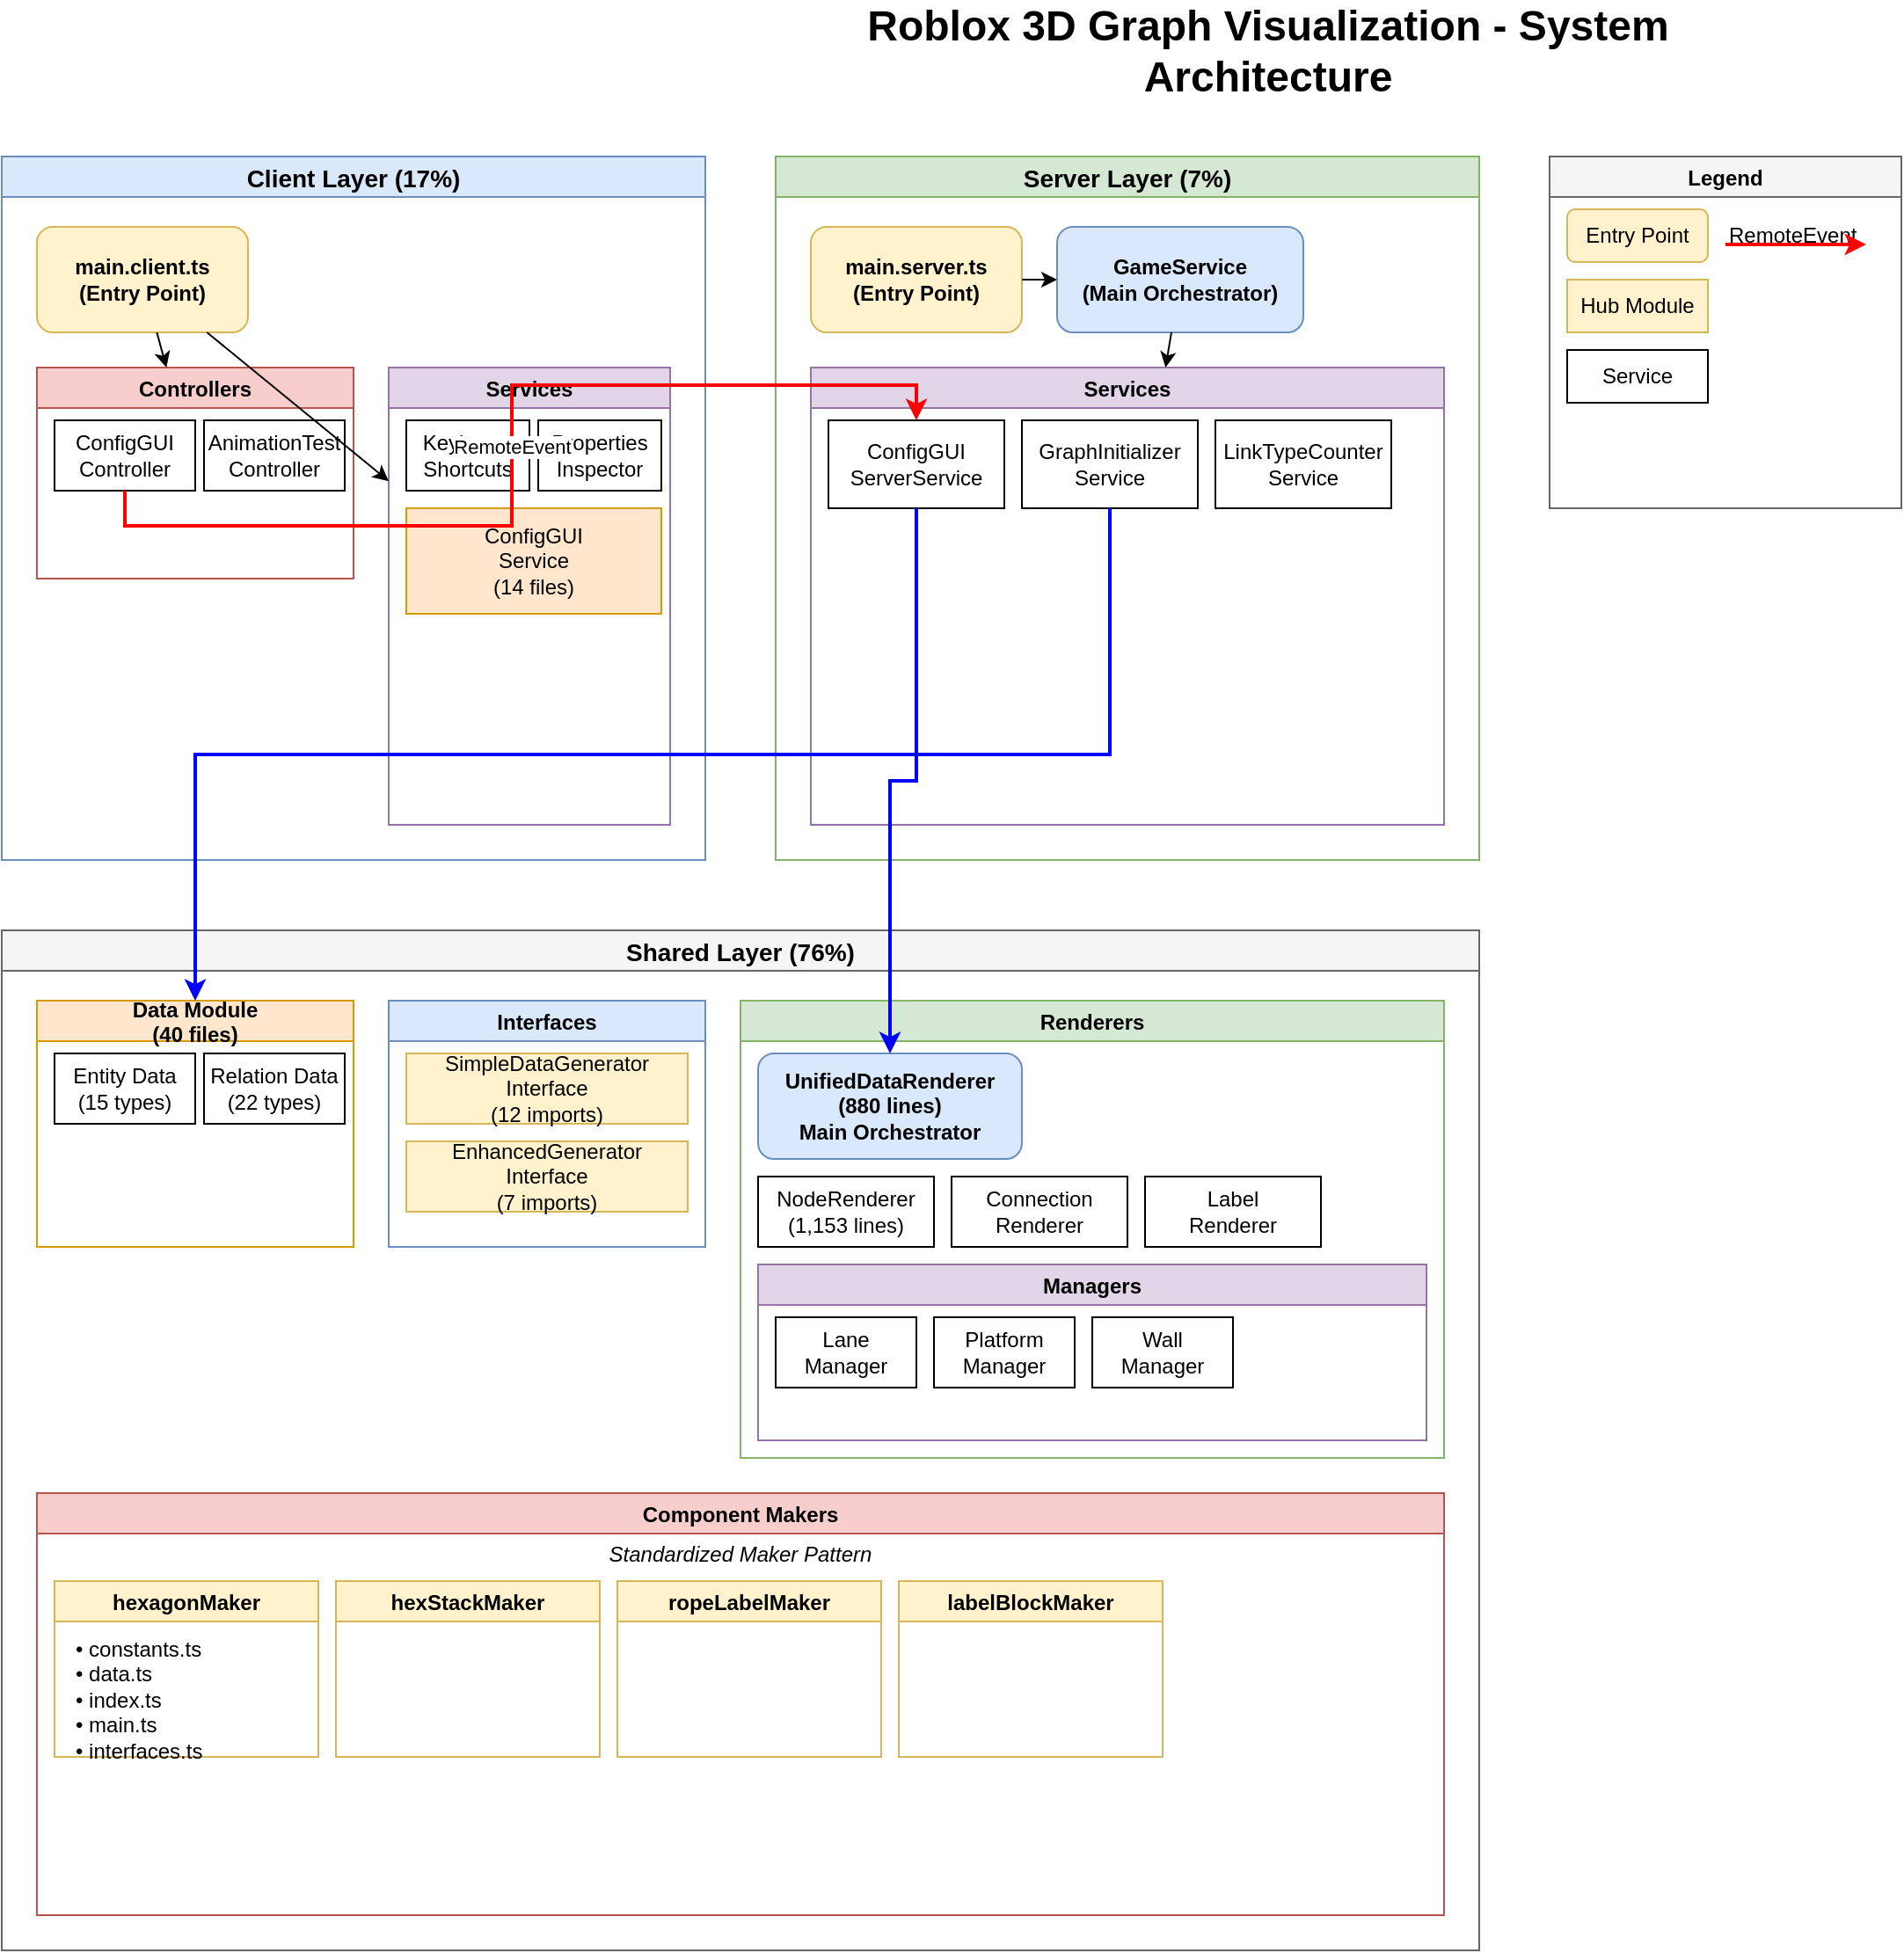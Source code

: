 <?xml version="1.0" encoding="UTF-8"?>
<mxfile version="24.0.0" type="device">
  <diagram name="Project Architecture" id="project-architecture">
    <mxGraphModel dx="1426" dy="794" grid="1" gridSize="10" guides="1" tooltips="1" connect="1" arrows="1" fold="1" page="1" pageScale="1" pageWidth="1654" pageHeight="1169" math="0" shadow="0">
      <root>
        <mxCell id="0" />
        <mxCell id="1" parent="0" />
        
        <!-- Title -->
        <mxCell id="title" value="Roblox 3D Graph Visualization - System Architecture" style="text;html=1;strokeColor=none;fillColor=none;align=center;verticalAlign=middle;whiteSpace=wrap;rounded=0;fontSize=24;fontStyle=1" vertex="1" parent="1">
          <mxGeometry x="500" y="20" width="600" height="40" as="geometry" />
        </mxCell>
        
        <!-- Client Layer -->
        <mxCell id="client-layer" value="Client Layer (17%)" style="swimlane;fillColor=#dae8fc;strokeColor=#6c8ebf;fontSize=14;fontStyle=1" vertex="1" parent="1">
          <mxGeometry x="80" y="100" width="400" height="400" as="geometry" />
        </mxCell>
        
        <mxCell id="main-client" value="main.client.ts&#xa;(Entry Point)" style="rounded=1;whiteSpace=wrap;html=1;fillColor=#fff2cc;strokeColor=#d6b656;fontStyle=1" vertex="1" parent="client-layer">
          <mxGeometry x="20" y="40" width="120" height="60" as="geometry" />
        </mxCell>
        
        <mxCell id="controllers" value="Controllers" style="swimlane;fillColor=#f8cecc;strokeColor=#b85450;" vertex="1" parent="client-layer">
          <mxGeometry x="20" y="120" width="180" height="120" as="geometry" />
        </mxCell>
        
        <mxCell id="config-gui" value="ConfigGUI&#xa;Controller" style="rounded=0;whiteSpace=wrap;html=1;" vertex="1" parent="controllers">
          <mxGeometry x="10" y="30" width="80" height="40" as="geometry" />
        </mxCell>
        
        <mxCell id="animation-gui" value="AnimationTest&#xa;Controller" style="rounded=0;whiteSpace=wrap;html=1;" vertex="1" parent="controllers">
          <mxGeometry x="95" y="30" width="80" height="40" as="geometry" />
        </mxCell>
        
        <mxCell id="services-client" value="Services" style="swimlane;fillColor=#e1d5e7;strokeColor=#9673a6;" vertex="1" parent="client-layer">
          <mxGeometry x="220" y="120" width="160" height="260" as="geometry" />
        </mxCell>
        
        <mxCell id="keyboard-service" value="Keyboard&#xa;Shortcuts" style="rounded=0;whiteSpace=wrap;html=1;" vertex="1" parent="services-client">
          <mxGeometry x="10" y="30" width="70" height="40" as="geometry" />
        </mxCell>
        
        <mxCell id="properties-inspector" value="Properties&#xa;Inspector" style="rounded=0;whiteSpace=wrap;html=1;" vertex="1" parent="services-client">
          <mxGeometry x="85" y="30" width="70" height="40" as="geometry" />
        </mxCell>
        
        <mxCell id="config-gui-service" value="ConfigGUI&#xa;Service&#xa;(14 files)" style="rounded=0;whiteSpace=wrap;html=1;fillColor=#ffe6cc;strokeColor=#d79b00;" vertex="1" parent="services-client">
          <mxGeometry x="10" y="80" width="145" height="60" as="geometry" />
        </mxCell>
        
        <!-- Server Layer -->
        <mxCell id="server-layer" value="Server Layer (7%)" style="swimlane;fillColor=#d5e8d4;strokeColor=#82b366;fontSize=14;fontStyle=1" vertex="1" parent="1">
          <mxGeometry x="520" y="100" width="400" height="400" as="geometry" />
        </mxCell>
        
        <mxCell id="main-server" value="main.server.ts&#xa;(Entry Point)" style="rounded=1;whiteSpace=wrap;html=1;fillColor=#fff2cc;strokeColor=#d6b656;fontStyle=1" vertex="1" parent="server-layer">
          <mxGeometry x="20" y="40" width="120" height="60" as="geometry" />
        </mxCell>
        
        <mxCell id="game-service" value="GameService&#xa;(Main Orchestrator)" style="rounded=1;whiteSpace=wrap;html=1;fillColor=#dae8fc;strokeColor=#6c8ebf;fontStyle=1" vertex="1" parent="server-layer">
          <mxGeometry x="160" y="40" width="140" height="60" as="geometry" />
        </mxCell>
        
        <mxCell id="server-services" value="Services" style="swimlane;fillColor=#e1d5e7;strokeColor=#9673a6;" vertex="1" parent="server-layer">
          <mxGeometry x="20" y="120" width="360" height="260" as="geometry" />
        </mxCell>
        
        <mxCell id="config-server" value="ConfigGUI&#xa;ServerService" style="rounded=0;whiteSpace=wrap;html=1;" vertex="1" parent="server-services">
          <mxGeometry x="10" y="30" width="100" height="50" as="geometry" />
        </mxCell>
        
        <mxCell id="graph-init" value="GraphInitializer&#xa;Service" style="rounded=0;whiteSpace=wrap;html=1;" vertex="1" parent="server-services">
          <mxGeometry x="120" y="30" width="100" height="50" as="geometry" />
        </mxCell>
        
        <mxCell id="link-counter" value="LinkTypeCounter&#xa;Service" style="rounded=0;whiteSpace=wrap;html=1;" vertex="1" parent="server-services">
          <mxGeometry x="230" y="30" width="100" height="50" as="geometry" />
        </mxCell>
        
        <!-- Shared Layer -->
        <mxCell id="shared-layer" value="Shared Layer (76%)" style="swimlane;fillColor=#f5f5f5;strokeColor=#666666;fontSize=14;fontStyle=1" vertex="1" parent="1">
          <mxGeometry x="80" y="540" width="840" height="580" as="geometry" />
        </mxCell>
        
        <mxCell id="data-module" value="Data Module&#xa;(40 files)" style="swimlane;fillColor=#ffe6cc;strokeColor=#d79b00;" vertex="1" parent="shared-layer">
          <mxGeometry x="20" y="40" width="180" height="140" as="geometry" />
        </mxCell>
        
        <mxCell id="entity-data" value="Entity Data&#xa;(15 types)" style="rounded=0;whiteSpace=wrap;html=1;" vertex="1" parent="data-module">
          <mxGeometry x="10" y="30" width="80" height="40" as="geometry" />
        </mxCell>
        
        <mxCell id="relation-data" value="Relation Data&#xa;(22 types)" style="rounded=0;whiteSpace=wrap;html=1;" vertex="1" parent="data-module">
          <mxGeometry x="95" y="30" width="80" height="40" as="geometry" />
        </mxCell>
        
        <mxCell id="interfaces-module" value="Interfaces" style="swimlane;fillColor=#dae8fc;strokeColor=#6c8ebf;" vertex="1" parent="shared-layer">
          <mxGeometry x="220" y="40" width="180" height="140" as="geometry" />
        </mxCell>
        
        <mxCell id="simple-interface" value="SimpleDataGenerator&#xa;Interface&#xa;(12 imports)" style="rounded=0;whiteSpace=wrap;html=1;fillColor=#fff2cc;strokeColor=#d6b656;" vertex="1" parent="interfaces-module">
          <mxGeometry x="10" y="30" width="160" height="40" as="geometry" />
        </mxCell>
        
        <mxCell id="enhanced-interface" value="EnhancedGenerator&#xa;Interface&#xa;(7 imports)" style="rounded=0;whiteSpace=wrap;html=1;fillColor=#fff2cc;strokeColor=#d6b656;" vertex="1" parent="interfaces-module">
          <mxGeometry x="10" y="80" width="160" height="40" as="geometry" />
        </mxCell>
        
        <mxCell id="renderers-module" value="Renderers" style="swimlane;fillColor=#d5e8d4;strokeColor=#82b366;" vertex="1" parent="shared-layer">
          <mxGeometry x="420" y="40" width="400" height="260" as="geometry" />
        </mxCell>
        
        <mxCell id="unified-renderer" value="UnifiedDataRenderer&#xa;(880 lines)&#xa;Main Orchestrator" style="rounded=1;whiteSpace=wrap;html=1;fillColor=#dae8fc;strokeColor=#6c8ebf;fontStyle=1" vertex="1" parent="renderers-module">
          <mxGeometry x="10" y="30" width="150" height="60" as="geometry" />
        </mxCell>
        
        <mxCell id="node-renderer" value="NodeRenderer&#xa;(1,153 lines)" style="rounded=0;whiteSpace=wrap;html=1;" vertex="1" parent="renderers-module">
          <mxGeometry x="10" y="100" width="100" height="40" as="geometry" />
        </mxCell>
        
        <mxCell id="connection-renderer" value="Connection&#xa;Renderer" style="rounded=0;whiteSpace=wrap;html=1;" vertex="1" parent="renderers-module">
          <mxGeometry x="120" y="100" width="100" height="40" as="geometry" />
        </mxCell>
        
        <mxCell id="label-renderer" value="Label&#xa;Renderer" style="rounded=0;whiteSpace=wrap;html=1;" vertex="1" parent="renderers-module">
          <mxGeometry x="230" y="100" width="100" height="40" as="geometry" />
        </mxCell>
        
        <mxCell id="renderer-managers" value="Managers" style="swimlane;fillColor=#e1d5e7;strokeColor=#9673a6;" vertex="1" parent="renderers-module">
          <mxGeometry x="10" y="150" width="380" height="100" as="geometry" />
        </mxCell>
        
        <mxCell id="lane-manager" value="Lane&#xa;Manager" style="rounded=0;whiteSpace=wrap;html=1;" vertex="1" parent="renderer-managers">
          <mxGeometry x="10" y="30" width="80" height="40" as="geometry" />
        </mxCell>
        
        <mxCell id="platform-manager" value="Platform&#xa;Manager" style="rounded=0;whiteSpace=wrap;html=1;" vertex="1" parent="renderer-managers">
          <mxGeometry x="100" y="30" width="80" height="40" as="geometry" />
        </mxCell>
        
        <mxCell id="wall-manager" value="Wall&#xa;Manager" style="rounded=0;whiteSpace=wrap;html=1;" vertex="1" parent="renderer-managers">
          <mxGeometry x="190" y="30" width="80" height="40" as="geometry" />
        </mxCell>
        
        <mxCell id="component-makers" value="Component Makers" style="swimlane;fillColor=#f8cecc;strokeColor=#b85450;" vertex="1" parent="shared-layer">
          <mxGeometry x="20" y="320" width="800" height="240" as="geometry" />
        </mxCell>
        
        <mxCell id="maker-pattern" value="Standardized Maker Pattern" style="text;html=1;strokeColor=none;fillColor=none;align=center;verticalAlign=middle;whiteSpace=wrap;rounded=0;fontStyle=2" vertex="1" parent="component-makers">
          <mxGeometry x="300" y="25" width="200" height="20" as="geometry" />
        </mxCell>
        
        <mxCell id="hexagon-maker" value="hexagonMaker" style="swimlane;fillColor=#fff2cc;strokeColor=#d6b656;" vertex="1" parent="component-makers">
          <mxGeometry x="10" y="50" width="150" height="100" as="geometry" />
        </mxCell>
        
        <mxCell id="hex-files" value="• constants.ts&#xa;• data.ts&#xa;• index.ts&#xa;• main.ts&#xa;• interfaces.ts" style="text;html=1;strokeColor=none;fillColor=none;align=left;verticalAlign=top;whiteSpace=wrap;rounded=0;" vertex="1" parent="hexagon-maker">
          <mxGeometry x="10" y="25" width="130" height="70" as="geometry" />
        </mxCell>
        
        <mxCell id="hexstack-maker" value="hexStackMaker" style="swimlane;fillColor=#fff2cc;strokeColor=#d6b656;" vertex="1" parent="component-makers">
          <mxGeometry x="170" y="50" width="150" height="100" as="geometry" />
        </mxCell>
        
        <mxCell id="rope-maker" value="ropeLabelMaker" style="swimlane;fillColor=#fff2cc;strokeColor=#d6b656;" vertex="1" parent="component-makers">
          <mxGeometry x="330" y="50" width="150" height="100" as="geometry" />
        </mxCell>
        
        <mxCell id="label-maker" value="labelBlockMaker" style="swimlane;fillColor=#fff2cc;strokeColor=#d6b656;" vertex="1" parent="component-makers">
          <mxGeometry x="490" y="50" width="150" height="100" as="geometry" />
        </mxCell>
        
        <!-- Connections -->
        <mxCell id="edge1" edge="1" parent="1" source="main-client" target="controllers">
          <mxGeometry relative="1" as="geometry" />
        </mxCell>
        
        <mxCell id="edge2" edge="1" parent="1" source="main-client" target="services-client">
          <mxGeometry relative="1" as="geometry" />
        </mxCell>
        
        <mxCell id="edge3" edge="1" parent="1" source="main-server" target="game-service">
          <mxGeometry relative="1" as="geometry" />
        </mxCell>
        
        <mxCell id="edge4" edge="1" parent="1" source="game-service" target="server-services">
          <mxGeometry relative="1" as="geometry" />
        </mxCell>
        
        <!-- Cross-layer connections -->
        <mxCell id="edge5" value="RemoteEvent" style="edgeStyle=orthogonalEdgeStyle;rounded=0;orthogonalLoop=1;jettySize=auto;html=1;exitX=0.5;exitY=1;exitDx=0;exitDy=0;entryX=0.5;entryY=0;entryDx=0;entryDy=0;strokeColor=#FF0000;strokeWidth=2;" edge="1" parent="1" source="config-gui" target="config-server">
          <mxGeometry relative="1" as="geometry" />
        </mxCell>
        
        <mxCell id="edge6" style="edgeStyle=orthogonalEdgeStyle;rounded=0;orthogonalLoop=1;jettySize=auto;html=1;exitX=0.5;exitY=1;exitDx=0;exitDy=0;entryX=0.5;entryY=0;entryDx=0;entryDy=0;strokeColor=#0000FF;strokeWidth=2;" edge="1" parent="1" source="config-server" target="unified-renderer">
          <mxGeometry relative="1" as="geometry" />
        </mxCell>
        
        <mxCell id="edge7" style="edgeStyle=orthogonalEdgeStyle;rounded=0;orthogonalLoop=1;jettySize=auto;html=1;exitX=0.5;exitY=1;exitDx=0;exitDy=0;entryX=0.5;entryY=0;entryDx=0;entryDy=0;strokeColor=#0000FF;strokeWidth=2;" edge="1" parent="1" source="graph-init" target="data-module">
          <mxGeometry relative="1" as="geometry" />
        </mxCell>
        
        <!-- Legend -->
        <mxCell id="legend" value="Legend" style="swimlane;fillColor=#f5f5f5;strokeColor=#666666;" vertex="1" parent="1">
          <mxGeometry x="960" y="100" width="200" height="200" as="geometry" />
        </mxCell>
        
        <mxCell id="legend-entry" value="Entry Point" style="rounded=1;whiteSpace=wrap;html=1;fillColor=#fff2cc;strokeColor=#d6b656;" vertex="1" parent="legend">
          <mxGeometry x="10" y="30" width="80" height="30" as="geometry" />
        </mxCell>
        
        <mxCell id="legend-hub" value="Hub Module" style="rounded=0;whiteSpace=wrap;html=1;fillColor=#fff2cc;strokeColor=#d6b656;" vertex="1" parent="legend">
          <mxGeometry x="10" y="70" width="80" height="30" as="geometry" />
        </mxCell>
        
        <mxCell id="legend-service" value="Service" style="rounded=0;whiteSpace=wrap;html=1;" vertex="1" parent="legend">
          <mxGeometry x="10" y="110" width="80" height="30" as="geometry" />
        </mxCell>
        
        <mxCell id="legend-remote" value="RemoteEvent" style="text;html=1;strokeColor=none;fillColor=none;align=left;verticalAlign=middle;whiteSpace=wrap;rounded=0;" vertex="1" parent="legend">
          <mxGeometry x="100" y="30" width="90" height="30" as="geometry" />
        </mxCell>
        
        <mxCell id="legend-remote-line" style="endArrow=classic;html=1;strokeColor=#FF0000;strokeWidth=2;" edge="1" parent="legend">
          <mxGeometry width="50" height="50" relative="1" as="geometry">
            <mxPoint x="100" y="50" as="sourcePoint" />
            <mxPoint x="180" y="50" as="targetPoint" />
          </mxGeometry>
        </mxCell>
        
      </root>
    </mxGraphModel>
  </diagram>
</mxfile>